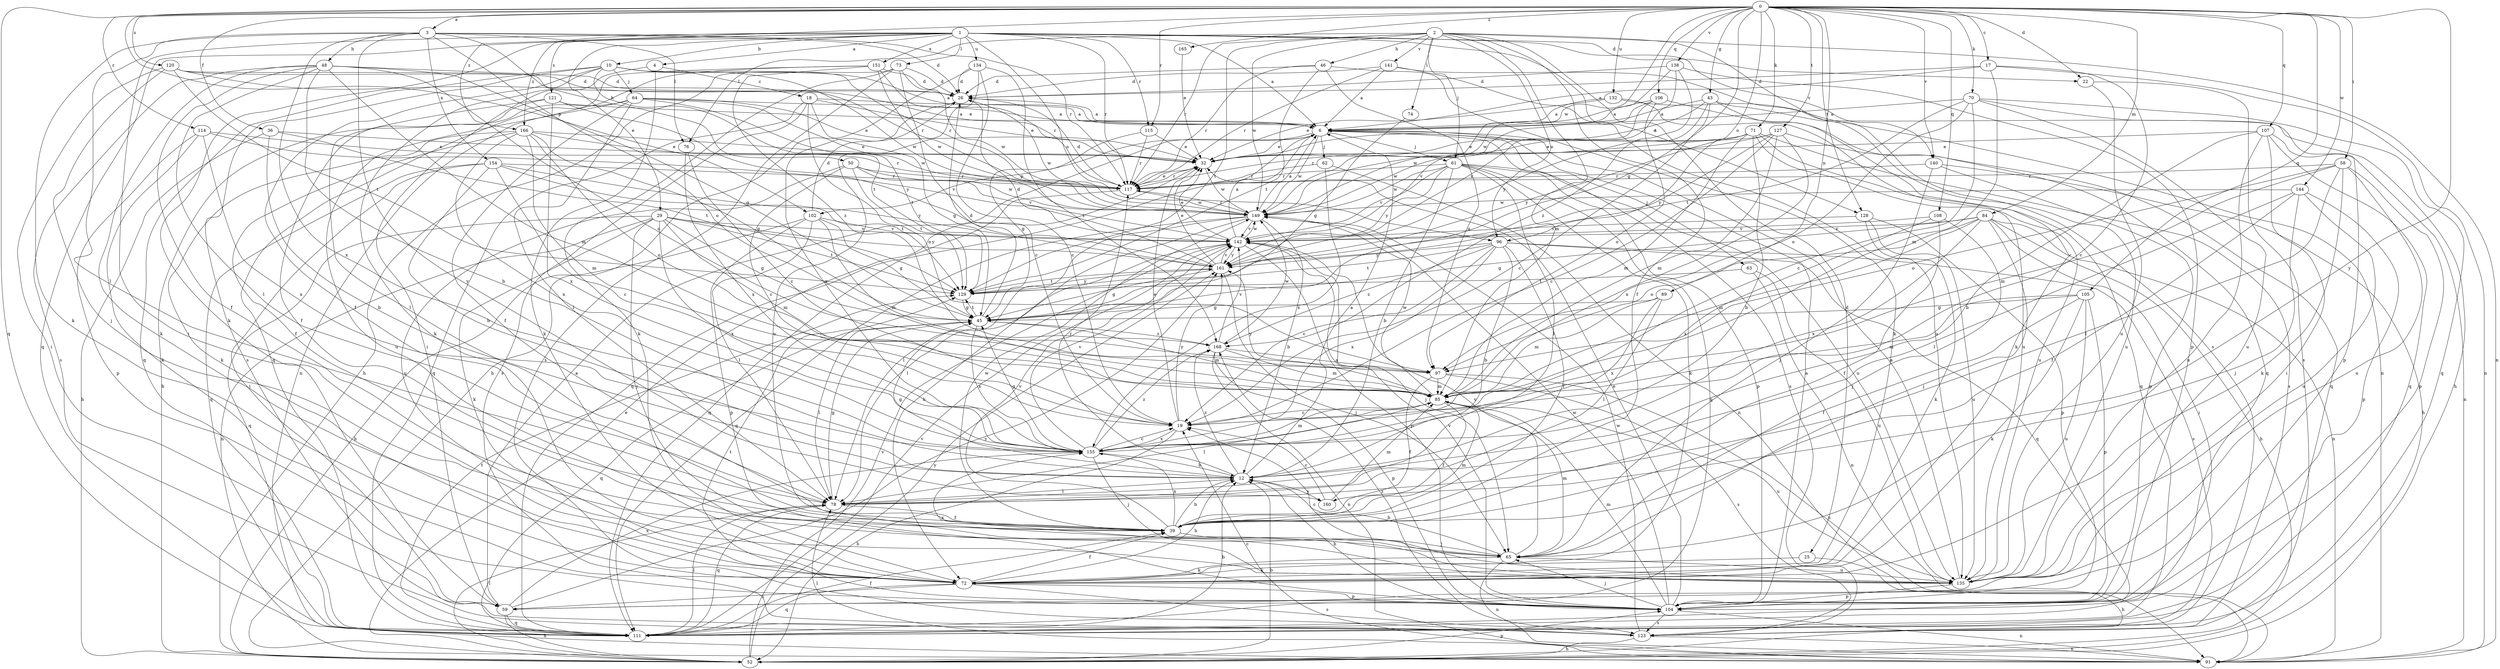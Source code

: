 strict digraph  {
0;
1;
2;
3;
4;
6;
10;
12;
17;
18;
19;
22;
25;
26;
29;
32;
36;
39;
43;
45;
46;
48;
50;
52;
58;
59;
61;
62;
63;
64;
65;
70;
71;
72;
73;
74;
76;
78;
84;
85;
89;
91;
96;
97;
102;
104;
105;
106;
107;
108;
111;
114;
115;
117;
120;
121;
123;
127;
128;
129;
132;
134;
135;
138;
140;
141;
142;
144;
149;
151;
154;
155;
160;
161;
165;
166;
168;
0 -> 3  [label=a];
0 -> 17  [label=c];
0 -> 22  [label=d];
0 -> 36  [label=f];
0 -> 43  [label=g];
0 -> 45  [label=g];
0 -> 58  [label=i];
0 -> 70  [label=k];
0 -> 71  [label=k];
0 -> 84  [label=m];
0 -> 89  [label=n];
0 -> 96  [label=o];
0 -> 102  [label=p];
0 -> 105  [label=q];
0 -> 106  [label=q];
0 -> 107  [label=q];
0 -> 108  [label=q];
0 -> 111  [label=q];
0 -> 114  [label=r];
0 -> 115  [label=r];
0 -> 120  [label=s];
0 -> 127  [label=t];
0 -> 128  [label=t];
0 -> 132  [label=u];
0 -> 138  [label=v];
0 -> 140  [label=v];
0 -> 144  [label=w];
0 -> 149  [label=w];
0 -> 160  [label=y];
0 -> 165  [label=z];
0 -> 166  [label=z];
1 -> 4  [label=a];
1 -> 6  [label=a];
1 -> 10  [label=b];
1 -> 22  [label=d];
1 -> 29  [label=e];
1 -> 59  [label=i];
1 -> 72  [label=k];
1 -> 73  [label=l];
1 -> 96  [label=o];
1 -> 111  [label=q];
1 -> 115  [label=r];
1 -> 117  [label=r];
1 -> 121  [label=s];
1 -> 128  [label=t];
1 -> 134  [label=u];
1 -> 140  [label=v];
1 -> 151  [label=x];
1 -> 166  [label=z];
2 -> 25  [label=d];
2 -> 39  [label=f];
2 -> 46  [label=h];
2 -> 61  [label=j];
2 -> 74  [label=l];
2 -> 76  [label=l];
2 -> 85  [label=m];
2 -> 91  [label=n];
2 -> 96  [label=o];
2 -> 117  [label=r];
2 -> 123  [label=s];
2 -> 129  [label=t];
2 -> 141  [label=v];
2 -> 149  [label=w];
3 -> 26  [label=d];
3 -> 48  [label=h];
3 -> 50  [label=h];
3 -> 72  [label=k];
3 -> 76  [label=l];
3 -> 78  [label=l];
3 -> 97  [label=o];
3 -> 117  [label=r];
3 -> 154  [label=x];
3 -> 155  [label=x];
3 -> 160  [label=y];
4 -> 18  [label=c];
4 -> 59  [label=i];
4 -> 72  [label=k];
6 -> 32  [label=e];
6 -> 61  [label=j];
6 -> 62  [label=j];
6 -> 63  [label=j];
6 -> 102  [label=p];
6 -> 111  [label=q];
6 -> 123  [label=s];
6 -> 149  [label=w];
10 -> 6  [label=a];
10 -> 39  [label=f];
10 -> 64  [label=j];
10 -> 72  [label=k];
10 -> 111  [label=q];
10 -> 117  [label=r];
10 -> 123  [label=s];
10 -> 129  [label=t];
10 -> 149  [label=w];
12 -> 6  [label=a];
12 -> 45  [label=g];
12 -> 78  [label=l];
12 -> 117  [label=r];
12 -> 160  [label=y];
12 -> 168  [label=z];
17 -> 6  [label=a];
17 -> 19  [label=c];
17 -> 26  [label=d];
17 -> 85  [label=m];
17 -> 91  [label=n];
18 -> 6  [label=a];
18 -> 32  [label=e];
18 -> 45  [label=g];
18 -> 97  [label=o];
18 -> 111  [label=q];
18 -> 123  [label=s];
19 -> 32  [label=e];
19 -> 52  [label=h];
19 -> 155  [label=x];
19 -> 161  [label=y];
22 -> 123  [label=s];
22 -> 135  [label=u];
25 -> 52  [label=h];
25 -> 72  [label=k];
26 -> 6  [label=a];
26 -> 149  [label=w];
26 -> 155  [label=x];
29 -> 45  [label=g];
29 -> 65  [label=j];
29 -> 72  [label=k];
29 -> 85  [label=m];
29 -> 91  [label=n];
29 -> 111  [label=q];
29 -> 129  [label=t];
29 -> 142  [label=v];
29 -> 155  [label=x];
29 -> 161  [label=y];
32 -> 117  [label=r];
32 -> 149  [label=w];
36 -> 12  [label=b];
36 -> 32  [label=e];
36 -> 52  [label=h];
36 -> 129  [label=t];
39 -> 12  [label=b];
39 -> 65  [label=j];
39 -> 85  [label=m];
39 -> 142  [label=v];
39 -> 149  [label=w];
39 -> 155  [label=x];
43 -> 6  [label=a];
43 -> 19  [label=c];
43 -> 32  [label=e];
43 -> 72  [label=k];
43 -> 135  [label=u];
43 -> 161  [label=y];
45 -> 26  [label=d];
45 -> 78  [label=l];
45 -> 85  [label=m];
45 -> 111  [label=q];
45 -> 129  [label=t];
45 -> 155  [label=x];
45 -> 168  [label=z];
46 -> 26  [label=d];
46 -> 72  [label=k];
46 -> 97  [label=o];
46 -> 117  [label=r];
46 -> 129  [label=t];
48 -> 12  [label=b];
48 -> 26  [label=d];
48 -> 39  [label=f];
48 -> 45  [label=g];
48 -> 72  [label=k];
48 -> 78  [label=l];
48 -> 85  [label=m];
48 -> 97  [label=o];
48 -> 123  [label=s];
50 -> 19  [label=c];
50 -> 117  [label=r];
50 -> 129  [label=t];
50 -> 135  [label=u];
50 -> 142  [label=v];
50 -> 149  [label=w];
52 -> 12  [label=b];
52 -> 32  [label=e];
52 -> 78  [label=l];
52 -> 104  [label=p];
52 -> 142  [label=v];
52 -> 161  [label=y];
58 -> 72  [label=k];
58 -> 78  [label=l];
58 -> 85  [label=m];
58 -> 97  [label=o];
58 -> 104  [label=p];
58 -> 117  [label=r];
58 -> 135  [label=u];
59 -> 6  [label=a];
59 -> 52  [label=h];
59 -> 111  [label=q];
59 -> 155  [label=x];
59 -> 161  [label=y];
61 -> 12  [label=b];
61 -> 72  [label=k];
61 -> 78  [label=l];
61 -> 104  [label=p];
61 -> 111  [label=q];
61 -> 117  [label=r];
61 -> 135  [label=u];
61 -> 142  [label=v];
61 -> 149  [label=w];
61 -> 161  [label=y];
62 -> 91  [label=n];
62 -> 117  [label=r];
62 -> 155  [label=x];
63 -> 91  [label=n];
63 -> 129  [label=t];
63 -> 135  [label=u];
64 -> 6  [label=a];
64 -> 32  [label=e];
64 -> 39  [label=f];
64 -> 52  [label=h];
64 -> 78  [label=l];
64 -> 129  [label=t];
64 -> 135  [label=u];
64 -> 149  [label=w];
65 -> 12  [label=b];
65 -> 72  [label=k];
65 -> 85  [label=m];
65 -> 91  [label=n];
65 -> 135  [label=u];
65 -> 142  [label=v];
70 -> 6  [label=a];
70 -> 19  [label=c];
70 -> 97  [label=o];
70 -> 104  [label=p];
70 -> 111  [label=q];
70 -> 129  [label=t];
70 -> 135  [label=u];
71 -> 12  [label=b];
71 -> 32  [label=e];
71 -> 85  [label=m];
71 -> 111  [label=q];
71 -> 123  [label=s];
71 -> 135  [label=u];
71 -> 149  [label=w];
71 -> 161  [label=y];
72 -> 12  [label=b];
72 -> 39  [label=f];
72 -> 59  [label=i];
72 -> 104  [label=p];
72 -> 111  [label=q];
72 -> 123  [label=s];
73 -> 19  [label=c];
73 -> 26  [label=d];
73 -> 52  [label=h];
73 -> 72  [label=k];
73 -> 123  [label=s];
73 -> 149  [label=w];
74 -> 45  [label=g];
76 -> 19  [label=c];
76 -> 155  [label=x];
78 -> 39  [label=f];
78 -> 45  [label=g];
78 -> 111  [label=q];
84 -> 45  [label=g];
84 -> 52  [label=h];
84 -> 59  [label=i];
84 -> 65  [label=j];
84 -> 85  [label=m];
84 -> 91  [label=n];
84 -> 97  [label=o];
84 -> 142  [label=v];
84 -> 155  [label=x];
85 -> 19  [label=c];
85 -> 39  [label=f];
85 -> 78  [label=l];
85 -> 135  [label=u];
85 -> 149  [label=w];
85 -> 161  [label=y];
89 -> 45  [label=g];
89 -> 78  [label=l];
89 -> 85  [label=m];
89 -> 155  [label=x];
91 -> 19  [label=c];
91 -> 78  [label=l];
96 -> 12  [label=b];
96 -> 19  [label=c];
96 -> 39  [label=f];
96 -> 111  [label=q];
96 -> 123  [label=s];
96 -> 129  [label=t];
96 -> 155  [label=x];
96 -> 161  [label=y];
96 -> 168  [label=z];
97 -> 39  [label=f];
97 -> 85  [label=m];
97 -> 91  [label=n];
97 -> 123  [label=s];
102 -> 26  [label=d];
102 -> 45  [label=g];
102 -> 52  [label=h];
102 -> 78  [label=l];
102 -> 85  [label=m];
102 -> 104  [label=p];
102 -> 142  [label=v];
104 -> 6  [label=a];
104 -> 12  [label=b];
104 -> 32  [label=e];
104 -> 65  [label=j];
104 -> 85  [label=m];
104 -> 91  [label=n];
104 -> 123  [label=s];
104 -> 129  [label=t];
104 -> 142  [label=v];
104 -> 149  [label=w];
105 -> 39  [label=f];
105 -> 45  [label=g];
105 -> 72  [label=k];
105 -> 85  [label=m];
105 -> 104  [label=p];
105 -> 135  [label=u];
106 -> 6  [label=a];
106 -> 97  [label=o];
106 -> 111  [label=q];
106 -> 142  [label=v];
106 -> 149  [label=w];
107 -> 12  [label=b];
107 -> 32  [label=e];
107 -> 59  [label=i];
107 -> 91  [label=n];
107 -> 111  [label=q];
107 -> 135  [label=u];
108 -> 39  [label=f];
108 -> 65  [label=j];
108 -> 142  [label=v];
108 -> 155  [label=x];
111 -> 12  [label=b];
111 -> 39  [label=f];
111 -> 78  [label=l];
111 -> 129  [label=t];
111 -> 142  [label=v];
114 -> 32  [label=e];
114 -> 72  [label=k];
114 -> 104  [label=p];
114 -> 142  [label=v];
114 -> 155  [label=x];
115 -> 32  [label=e];
115 -> 45  [label=g];
115 -> 117  [label=r];
117 -> 26  [label=d];
117 -> 32  [label=e];
117 -> 111  [label=q];
117 -> 149  [label=w];
120 -> 26  [label=d];
120 -> 32  [label=e];
120 -> 59  [label=i];
120 -> 65  [label=j];
120 -> 117  [label=r];
120 -> 129  [label=t];
121 -> 6  [label=a];
121 -> 39  [label=f];
121 -> 78  [label=l];
121 -> 155  [label=x];
121 -> 161  [label=y];
123 -> 52  [label=h];
123 -> 91  [label=n];
123 -> 149  [label=w];
123 -> 168  [label=z];
127 -> 19  [label=c];
127 -> 32  [label=e];
127 -> 85  [label=m];
127 -> 111  [label=q];
127 -> 117  [label=r];
127 -> 155  [label=x];
127 -> 161  [label=y];
128 -> 72  [label=k];
128 -> 104  [label=p];
128 -> 135  [label=u];
128 -> 142  [label=v];
129 -> 45  [label=g];
129 -> 161  [label=y];
132 -> 6  [label=a];
132 -> 32  [label=e];
132 -> 52  [label=h];
132 -> 135  [label=u];
134 -> 19  [label=c];
134 -> 26  [label=d];
134 -> 52  [label=h];
134 -> 135  [label=u];
134 -> 168  [label=z];
135 -> 6  [label=a];
135 -> 19  [label=c];
135 -> 104  [label=p];
135 -> 155  [label=x];
138 -> 26  [label=d];
138 -> 104  [label=p];
138 -> 149  [label=w];
138 -> 161  [label=y];
138 -> 168  [label=z];
140 -> 52  [label=h];
140 -> 65  [label=j];
140 -> 104  [label=p];
140 -> 117  [label=r];
141 -> 6  [label=a];
141 -> 26  [label=d];
141 -> 91  [label=n];
141 -> 117  [label=r];
141 -> 135  [label=u];
142 -> 6  [label=a];
142 -> 32  [label=e];
142 -> 65  [label=j];
142 -> 78  [label=l];
142 -> 104  [label=p];
142 -> 149  [label=w];
142 -> 161  [label=y];
144 -> 39  [label=f];
144 -> 65  [label=j];
144 -> 78  [label=l];
144 -> 104  [label=p];
144 -> 135  [label=u];
144 -> 149  [label=w];
149 -> 6  [label=a];
149 -> 12  [label=b];
149 -> 72  [label=k];
149 -> 78  [label=l];
149 -> 111  [label=q];
149 -> 117  [label=r];
149 -> 142  [label=v];
151 -> 26  [label=d];
151 -> 91  [label=n];
151 -> 111  [label=q];
151 -> 117  [label=r];
151 -> 149  [label=w];
151 -> 168  [label=z];
154 -> 12  [label=b];
154 -> 19  [label=c];
154 -> 59  [label=i];
154 -> 111  [label=q];
154 -> 117  [label=r];
154 -> 129  [label=t];
154 -> 161  [label=y];
155 -> 12  [label=b];
155 -> 19  [label=c];
155 -> 45  [label=g];
155 -> 65  [label=j];
155 -> 85  [label=m];
155 -> 142  [label=v];
155 -> 168  [label=z];
160 -> 19  [label=c];
160 -> 85  [label=m];
161 -> 26  [label=d];
161 -> 32  [label=e];
161 -> 45  [label=g];
161 -> 65  [label=j];
161 -> 129  [label=t];
161 -> 142  [label=v];
165 -> 32  [label=e];
166 -> 32  [label=e];
166 -> 39  [label=f];
166 -> 45  [label=g];
166 -> 72  [label=k];
166 -> 85  [label=m];
166 -> 97  [label=o];
166 -> 117  [label=r];
166 -> 155  [label=x];
168 -> 85  [label=m];
168 -> 91  [label=n];
168 -> 97  [label=o];
168 -> 104  [label=p];
168 -> 142  [label=v];
168 -> 149  [label=w];
}
